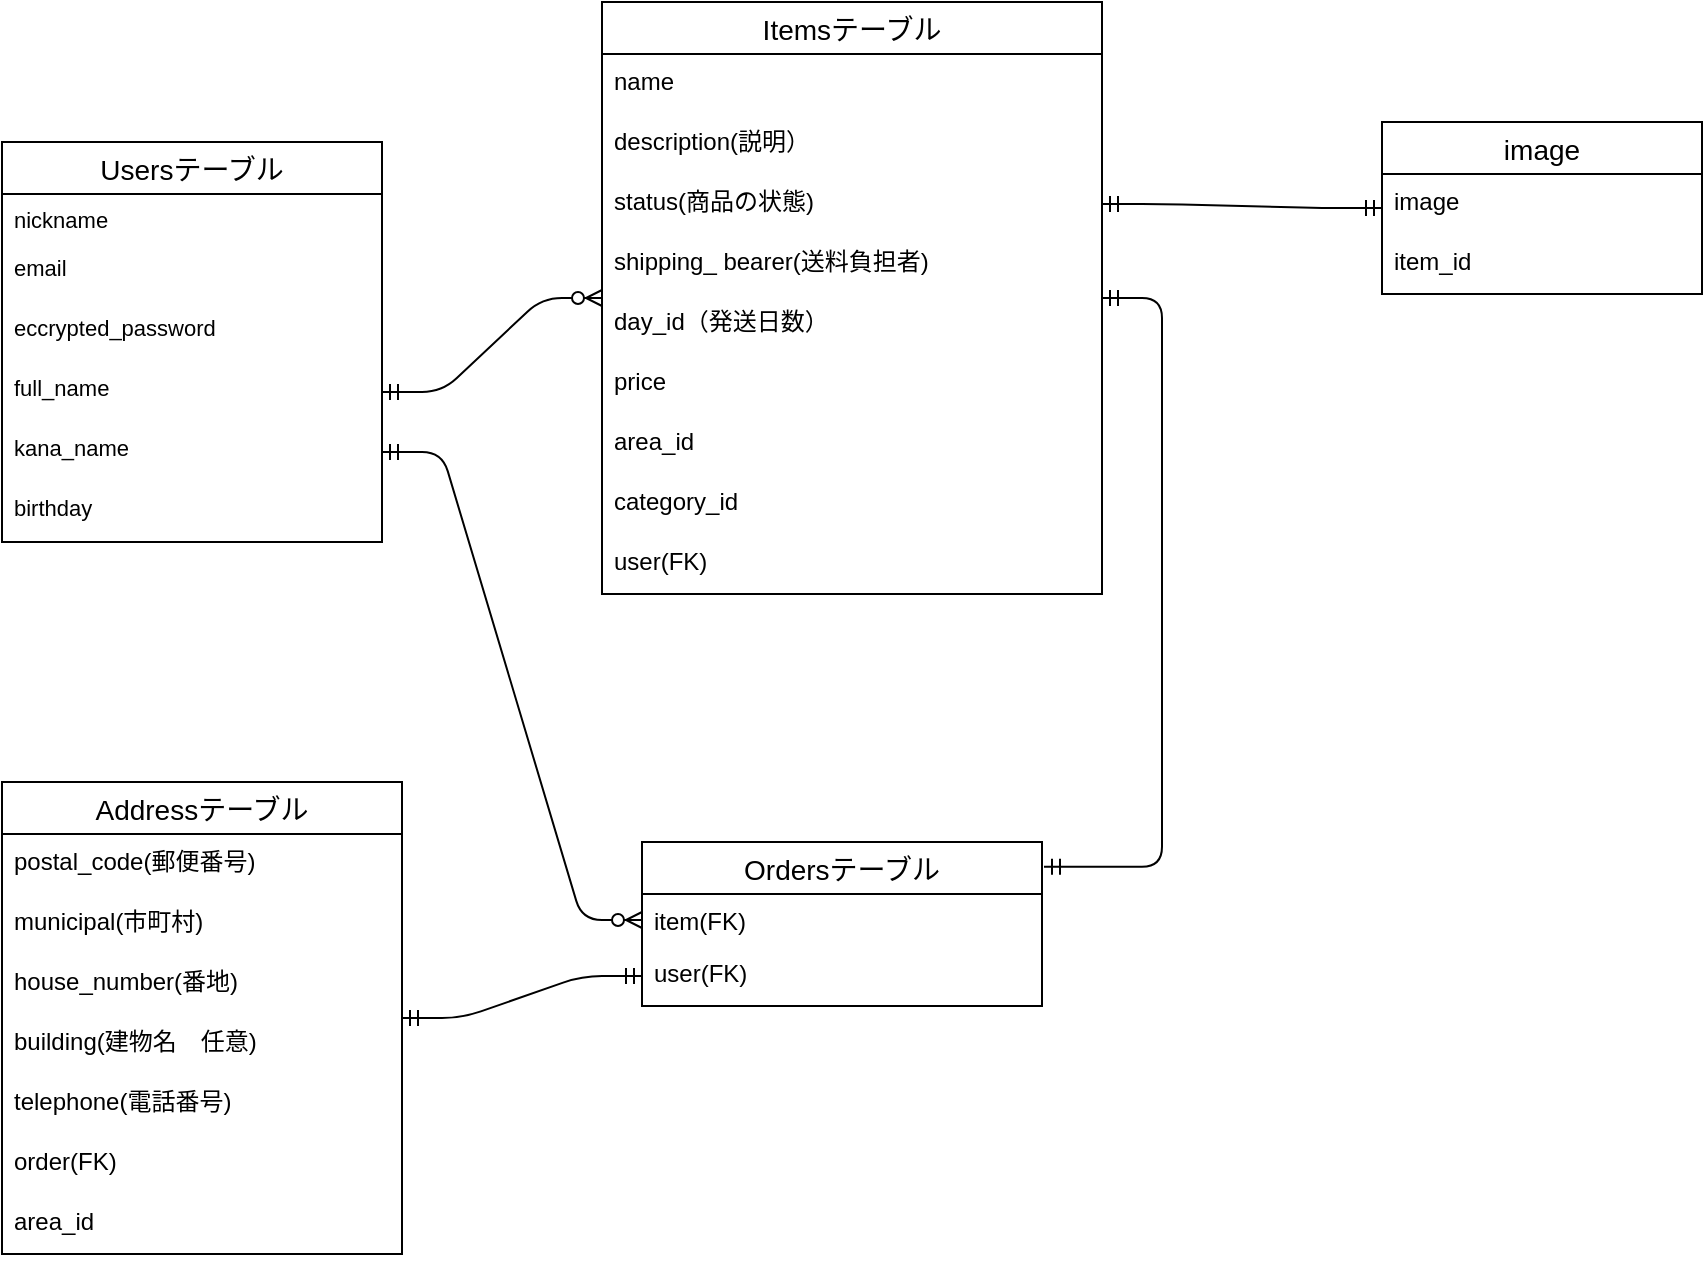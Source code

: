 <mxfile>
    <diagram id="AmKtjHTTedVKBdZKJ20y" name="ページ1">
        <mxGraphModel dx="619" dy="1058" grid="1" gridSize="10" guides="1" tooltips="1" connect="1" arrows="1" fold="1" page="1" pageScale="1" pageWidth="1169" pageHeight="827" math="0" shadow="0">
            <root>
                <mxCell id="0"/>
                <mxCell id="1" parent="0"/>
                <mxCell id="15" value="Usersテーブル" style="swimlane;fontStyle=0;childLayout=stackLayout;horizontal=1;startSize=26;horizontalStack=0;resizeParent=1;resizeParentMax=0;resizeLast=0;collapsible=1;marginBottom=0;align=center;fontSize=14;" parent="1" vertex="1">
                    <mxGeometry x="40" y="80" width="190" height="200" as="geometry">
                        <mxRectangle width="120" height="26" as="alternateBounds"/>
                    </mxGeometry>
                </mxCell>
                <mxCell id="18" value="nickname" style="text;strokeColor=none;fillColor=none;spacingLeft=4;spacingRight=4;overflow=hidden;rotatable=0;points=[[0,0.5],[1,0.5]];portConstraint=eastwest;fontSize=11;" parent="15" vertex="1">
                    <mxGeometry y="26" width="190" height="24" as="geometry"/>
                </mxCell>
                <mxCell id="26" value="email" style="text;strokeColor=none;fillColor=none;spacingLeft=4;spacingRight=4;overflow=hidden;rotatable=0;points=[[0,0.5],[1,0.5]];portConstraint=eastwest;fontSize=11;" parent="15" vertex="1">
                    <mxGeometry y="50" width="190" height="30" as="geometry"/>
                </mxCell>
                <mxCell id="27" value="eccrypted_password" style="text;strokeColor=none;fillColor=none;spacingLeft=4;spacingRight=4;overflow=hidden;rotatable=0;points=[[0,0.5],[1,0.5]];portConstraint=eastwest;fontSize=11;" parent="15" vertex="1">
                    <mxGeometry y="80" width="190" height="30" as="geometry"/>
                </mxCell>
                <mxCell id="28" value="full_name" style="text;strokeColor=none;fillColor=none;spacingLeft=4;spacingRight=4;overflow=hidden;rotatable=0;points=[[0,0.5],[1,0.5]];portConstraint=eastwest;fontSize=11;" parent="15" vertex="1">
                    <mxGeometry y="110" width="190" height="30" as="geometry"/>
                </mxCell>
                <mxCell id="29" value="kana_name" style="text;strokeColor=none;fillColor=none;spacingLeft=4;spacingRight=4;overflow=hidden;rotatable=0;points=[[0,0.5],[1,0.5]];portConstraint=eastwest;fontSize=11;" parent="15" vertex="1">
                    <mxGeometry y="140" width="190" height="30" as="geometry"/>
                </mxCell>
                <mxCell id="30" value="birthday" style="text;strokeColor=none;fillColor=none;spacingLeft=4;spacingRight=4;overflow=hidden;rotatable=0;points=[[0,0.5],[1,0.5]];portConstraint=eastwest;fontSize=11;" parent="15" vertex="1">
                    <mxGeometry y="170" width="190" height="30" as="geometry"/>
                </mxCell>
                <mxCell id="19" value="Itemsテーブル" style="swimlane;fontStyle=0;childLayout=stackLayout;horizontal=1;startSize=26;horizontalStack=0;resizeParent=1;resizeParentMax=0;resizeLast=0;collapsible=1;marginBottom=0;align=center;fontSize=14;" parent="1" vertex="1">
                    <mxGeometry x="340" y="10" width="250" height="296" as="geometry"/>
                </mxCell>
                <mxCell id="21" value="name" style="text;strokeColor=none;fillColor=none;spacingLeft=4;spacingRight=4;overflow=hidden;rotatable=0;points=[[0,0.5],[1,0.5]];portConstraint=eastwest;fontSize=12;" parent="19" vertex="1">
                    <mxGeometry y="26" width="250" height="30" as="geometry"/>
                </mxCell>
                <mxCell id="23" value="description(説明）" style="text;strokeColor=none;fillColor=none;spacingLeft=4;spacingRight=4;overflow=hidden;rotatable=0;points=[[0,0.5],[1,0.5]];portConstraint=eastwest;fontSize=12;" parent="19" vertex="1">
                    <mxGeometry y="56" width="250" height="30" as="geometry"/>
                </mxCell>
                <mxCell id="32" value="status(商品の状態)" style="text;strokeColor=none;fillColor=none;spacingLeft=4;spacingRight=4;overflow=hidden;rotatable=0;points=[[0,0.5],[1,0.5]];portConstraint=eastwest;fontSize=12;" parent="19" vertex="1">
                    <mxGeometry y="86" width="250" height="30" as="geometry"/>
                </mxCell>
                <mxCell id="33" value="shipping_ bearer(送料負担者)" style="text;strokeColor=none;fillColor=none;spacingLeft=4;spacingRight=4;overflow=hidden;rotatable=0;points=[[0,0.5],[1,0.5]];portConstraint=eastwest;fontSize=12;" parent="19" vertex="1">
                    <mxGeometry y="116" width="250" height="30" as="geometry"/>
                </mxCell>
                <mxCell id="35" value="day_id（発送日数）" style="text;strokeColor=none;fillColor=none;spacingLeft=4;spacingRight=4;overflow=hidden;rotatable=0;points=[[0,0.5],[1,0.5]];portConstraint=eastwest;fontSize=12;" parent="19" vertex="1">
                    <mxGeometry y="146" width="250" height="30" as="geometry"/>
                </mxCell>
                <mxCell id="36" value="price" style="text;strokeColor=none;fillColor=none;spacingLeft=4;spacingRight=4;overflow=hidden;rotatable=0;points=[[0,0.5],[1,0.5]];portConstraint=eastwest;fontSize=12;" parent="19" vertex="1">
                    <mxGeometry y="176" width="250" height="30" as="geometry"/>
                </mxCell>
                <mxCell id="170" value="area_id" style="text;strokeColor=none;fillColor=none;spacingLeft=4;spacingRight=4;overflow=hidden;rotatable=0;points=[[0,0.5],[1,0.5]];portConstraint=eastwest;fontSize=12;" parent="19" vertex="1">
                    <mxGeometry y="206" width="250" height="30" as="geometry"/>
                </mxCell>
                <mxCell id="138" value="category_id&#10;" style="text;strokeColor=none;fillColor=none;spacingLeft=4;spacingRight=4;overflow=hidden;rotatable=0;points=[[0,0.5],[1,0.5]];portConstraint=eastwest;fontSize=12;" parent="19" vertex="1">
                    <mxGeometry y="236" width="250" height="30" as="geometry"/>
                </mxCell>
                <mxCell id="169" value="user(FK)" style="text;strokeColor=none;fillColor=none;spacingLeft=4;spacingRight=4;overflow=hidden;rotatable=0;points=[[0,0.5],[1,0.5]];portConstraint=eastwest;fontSize=12;" parent="19" vertex="1">
                    <mxGeometry y="266" width="250" height="30" as="geometry"/>
                </mxCell>
                <mxCell id="37" value="image" style="swimlane;fontStyle=0;childLayout=stackLayout;horizontal=1;startSize=26;horizontalStack=0;resizeParent=1;resizeParentMax=0;resizeLast=0;collapsible=1;marginBottom=0;align=center;fontSize=14;" parent="1" vertex="1">
                    <mxGeometry x="730" y="70" width="160" height="86" as="geometry">
                        <mxRectangle x="640" width="70" height="26" as="alternateBounds"/>
                    </mxGeometry>
                </mxCell>
                <mxCell id="38" value="image" style="text;strokeColor=none;fillColor=none;spacingLeft=4;spacingRight=4;overflow=hidden;rotatable=0;points=[[0,0.5],[1,0.5]];portConstraint=eastwest;fontSize=12;" parent="37" vertex="1">
                    <mxGeometry y="26" width="160" height="30" as="geometry"/>
                </mxCell>
                <mxCell id="154" value="item_id" style="text;strokeColor=none;fillColor=none;spacingLeft=4;spacingRight=4;overflow=hidden;rotatable=0;points=[[0,0.5],[1,0.5]];portConstraint=eastwest;fontSize=12;" parent="37" vertex="1">
                    <mxGeometry y="56" width="160" height="30" as="geometry"/>
                </mxCell>
                <mxCell id="41" value="Ordersテーブル" style="swimlane;fontStyle=0;childLayout=stackLayout;horizontal=1;startSize=26;horizontalStack=0;resizeParent=1;resizeParentMax=0;resizeLast=0;collapsible=1;marginBottom=0;align=center;fontSize=14;" parent="1" vertex="1">
                    <mxGeometry x="360" y="430" width="200" height="82" as="geometry">
                        <mxRectangle x="240" y="430" width="120" height="26" as="alternateBounds"/>
                    </mxGeometry>
                </mxCell>
                <mxCell id="43" value="item(FK)" style="text;strokeColor=none;fillColor=none;spacingLeft=4;spacingRight=4;overflow=hidden;rotatable=0;points=[[0,0.5],[1,0.5]];portConstraint=eastwest;fontSize=12;fontStyle=0" parent="41" vertex="1">
                    <mxGeometry y="26" width="200" height="26" as="geometry"/>
                </mxCell>
                <mxCell id="147" value="user(FK)" style="text;strokeColor=none;fillColor=none;spacingLeft=4;spacingRight=4;overflow=hidden;rotatable=0;points=[[0,0.5],[1,0.5]];portConstraint=eastwest;fontSize=12;fontStyle=0" parent="41" vertex="1">
                    <mxGeometry y="52" width="200" height="30" as="geometry"/>
                </mxCell>
                <mxCell id="110" value="" style="edgeStyle=entityRelationEdgeStyle;fontSize=12;html=1;endArrow=ERzeroToMany;startArrow=ERmandOne;verticalAlign=middle;entryX=0;entryY=0.5;entryDx=0;entryDy=0;exitX=1;exitY=0.5;exitDx=0;exitDy=0;" parent="1" source="29" target="43" edge="1">
                    <mxGeometry width="100" height="100" relative="1" as="geometry">
                        <mxPoint x="192" y="42" as="sourcePoint"/>
                        <mxPoint x="240" y="470" as="targetPoint"/>
                    </mxGeometry>
                </mxCell>
                <mxCell id="111" value="" style="edgeStyle=entityRelationEdgeStyle;fontSize=12;html=1;endArrow=ERmandOne;startArrow=ERmandOne;verticalAlign=middle;" parent="1" source="32" target="37" edge="1">
                    <mxGeometry width="100" height="100" relative="1" as="geometry">
                        <mxPoint x="588.04" y="127.99" as="sourcePoint"/>
                        <mxPoint x="640" y="30" as="targetPoint"/>
                    </mxGeometry>
                </mxCell>
                <mxCell id="119" value="Addressテーブル" style="swimlane;fontStyle=0;childLayout=stackLayout;horizontal=1;startSize=26;horizontalStack=0;resizeParent=1;resizeParentMax=0;resizeLast=0;collapsible=1;marginBottom=0;align=center;fontSize=14;" parent="1" vertex="1">
                    <mxGeometry x="40" y="400" width="200" height="236" as="geometry">
                        <mxRectangle x="480" y="460" width="120" height="26" as="alternateBounds"/>
                    </mxGeometry>
                </mxCell>
                <mxCell id="123" value="postal_code(郵便番号)" style="text;strokeColor=none;fillColor=none;spacingLeft=4;spacingRight=4;overflow=hidden;rotatable=0;points=[[0,0.5],[1,0.5]];portConstraint=eastwest;fontSize=12;" parent="119" vertex="1">
                    <mxGeometry y="26" width="200" height="30" as="geometry"/>
                </mxCell>
                <mxCell id="125" value="municipal(市町村)" style="text;strokeColor=none;fillColor=none;spacingLeft=4;spacingRight=4;overflow=hidden;rotatable=0;points=[[0,0.5],[1,0.5]];portConstraint=eastwest;fontSize=12;" parent="119" vertex="1">
                    <mxGeometry y="56" width="200" height="30" as="geometry"/>
                </mxCell>
                <mxCell id="126" value="house_number(番地)" style="text;strokeColor=none;fillColor=none;spacingLeft=4;spacingRight=4;overflow=hidden;rotatable=0;points=[[0,0.5],[1,0.5]];portConstraint=eastwest;fontSize=12;" parent="119" vertex="1">
                    <mxGeometry y="86" width="200" height="30" as="geometry"/>
                </mxCell>
                <mxCell id="127" value="building(建物名　任意)" style="text;strokeColor=none;fillColor=none;spacingLeft=4;spacingRight=4;overflow=hidden;rotatable=0;points=[[0,0.5],[1,0.5]];portConstraint=eastwest;fontSize=12;" parent="119" vertex="1">
                    <mxGeometry y="116" width="200" height="30" as="geometry"/>
                </mxCell>
                <mxCell id="128" value="telephone(電話番号)" style="text;strokeColor=none;fillColor=none;spacingLeft=4;spacingRight=4;overflow=hidden;rotatable=0;points=[[0,0.5],[1,0.5]];portConstraint=eastwest;fontSize=12;" parent="119" vertex="1">
                    <mxGeometry y="146" width="200" height="30" as="geometry"/>
                </mxCell>
                <mxCell id="162" value="order(FK)" style="text;strokeColor=none;fillColor=none;spacingLeft=4;spacingRight=4;overflow=hidden;rotatable=0;points=[[0,0.5],[1,0.5]];portConstraint=eastwest;fontSize=12;" parent="119" vertex="1">
                    <mxGeometry y="176" width="200" height="30" as="geometry"/>
                </mxCell>
                <mxCell id="171" value="area_id" style="text;strokeColor=none;fillColor=none;spacingLeft=4;spacingRight=4;overflow=hidden;rotatable=0;points=[[0,0.5],[1,0.5]];portConstraint=eastwest;fontSize=12;" parent="119" vertex="1">
                    <mxGeometry y="206" width="200" height="30" as="geometry"/>
                </mxCell>
                <mxCell id="141" value="" style="edgeStyle=entityRelationEdgeStyle;fontSize=12;html=1;endArrow=ERzeroToMany;startArrow=ERmandOne;exitX=1;exitY=0.5;exitDx=0;exitDy=0;" parent="1" source="28" target="19" edge="1">
                    <mxGeometry width="100" height="100" relative="1" as="geometry">
                        <mxPoint x="290" y="320" as="sourcePoint"/>
                        <mxPoint x="390" y="220" as="targetPoint"/>
                    </mxGeometry>
                </mxCell>
                <mxCell id="92" value="" style="edgeStyle=entityRelationEdgeStyle;fontSize=12;html=1;endArrow=ERmandOne;startArrow=ERmandOne;verticalAlign=middle;entryX=1.005;entryY=0.151;entryDx=0;entryDy=0;entryPerimeter=0;" parent="1" source="19" target="41" edge="1">
                    <mxGeometry width="100" height="100" relative="1" as="geometry">
                        <mxPoint x="420" y="270" as="sourcePoint"/>
                        <mxPoint x="440" y="452" as="targetPoint"/>
                    </mxGeometry>
                </mxCell>
                <mxCell id="172" value="" style="edgeStyle=entityRelationEdgeStyle;fontSize=12;html=1;endArrow=ERmandOne;startArrow=ERmandOne;entryX=0;entryY=0.5;entryDx=0;entryDy=0;" edge="1" parent="1" source="119" target="147">
                    <mxGeometry width="100" height="100" relative="1" as="geometry">
                        <mxPoint x="220" y="590" as="sourcePoint"/>
                        <mxPoint x="360" y="471" as="targetPoint"/>
                    </mxGeometry>
                </mxCell>
            </root>
        </mxGraphModel>
    </diagram>
</mxfile>

